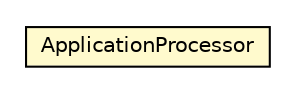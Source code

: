 #!/usr/local/bin/dot
#
# Class diagram 
# Generated by UMLGraph version 5.1 (http://www.umlgraph.org/)
#

digraph G {
	edge [fontname="Helvetica",fontsize=10,labelfontname="Helvetica",labelfontsize=10];
	node [fontname="Helvetica",fontsize=10,shape=plaintext];
	nodesep=0.25;
	ranksep=0.5;
	// org.androidtransfuse.processor.ApplicationProcessor
	c49277 [label=<<table title="org.androidtransfuse.processor.ApplicationProcessor" border="0" cellborder="1" cellspacing="0" cellpadding="2" port="p" bgcolor="lemonChiffon" href="./ApplicationProcessor.html">
		<tr><td><table border="0" cellspacing="0" cellpadding="1">
<tr><td align="center" balign="center"> ApplicationProcessor </td></tr>
		</table></td></tr>
		</table>>, fontname="Helvetica", fontcolor="black", fontsize=10.0];
}

